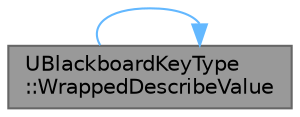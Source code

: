 digraph "UBlackboardKeyType::WrappedDescribeValue"
{
 // INTERACTIVE_SVG=YES
 // LATEX_PDF_SIZE
  bgcolor="transparent";
  edge [fontname=Helvetica,fontsize=10,labelfontname=Helvetica,labelfontsize=10];
  node [fontname=Helvetica,fontsize=10,shape=box,height=0.2,width=0.4];
  rankdir="LR";
  Node1 [id="Node000001",label="UBlackboardKeyType\l::WrappedDescribeValue",height=0.2,width=0.4,color="gray40", fillcolor="grey60", style="filled", fontcolor="black",tooltip="convert value to text, supports instanced keys"];
  Node1 -> Node1 [id="edge1_Node000001_Node000001",color="steelblue1",style="solid",tooltip=" "];
}
